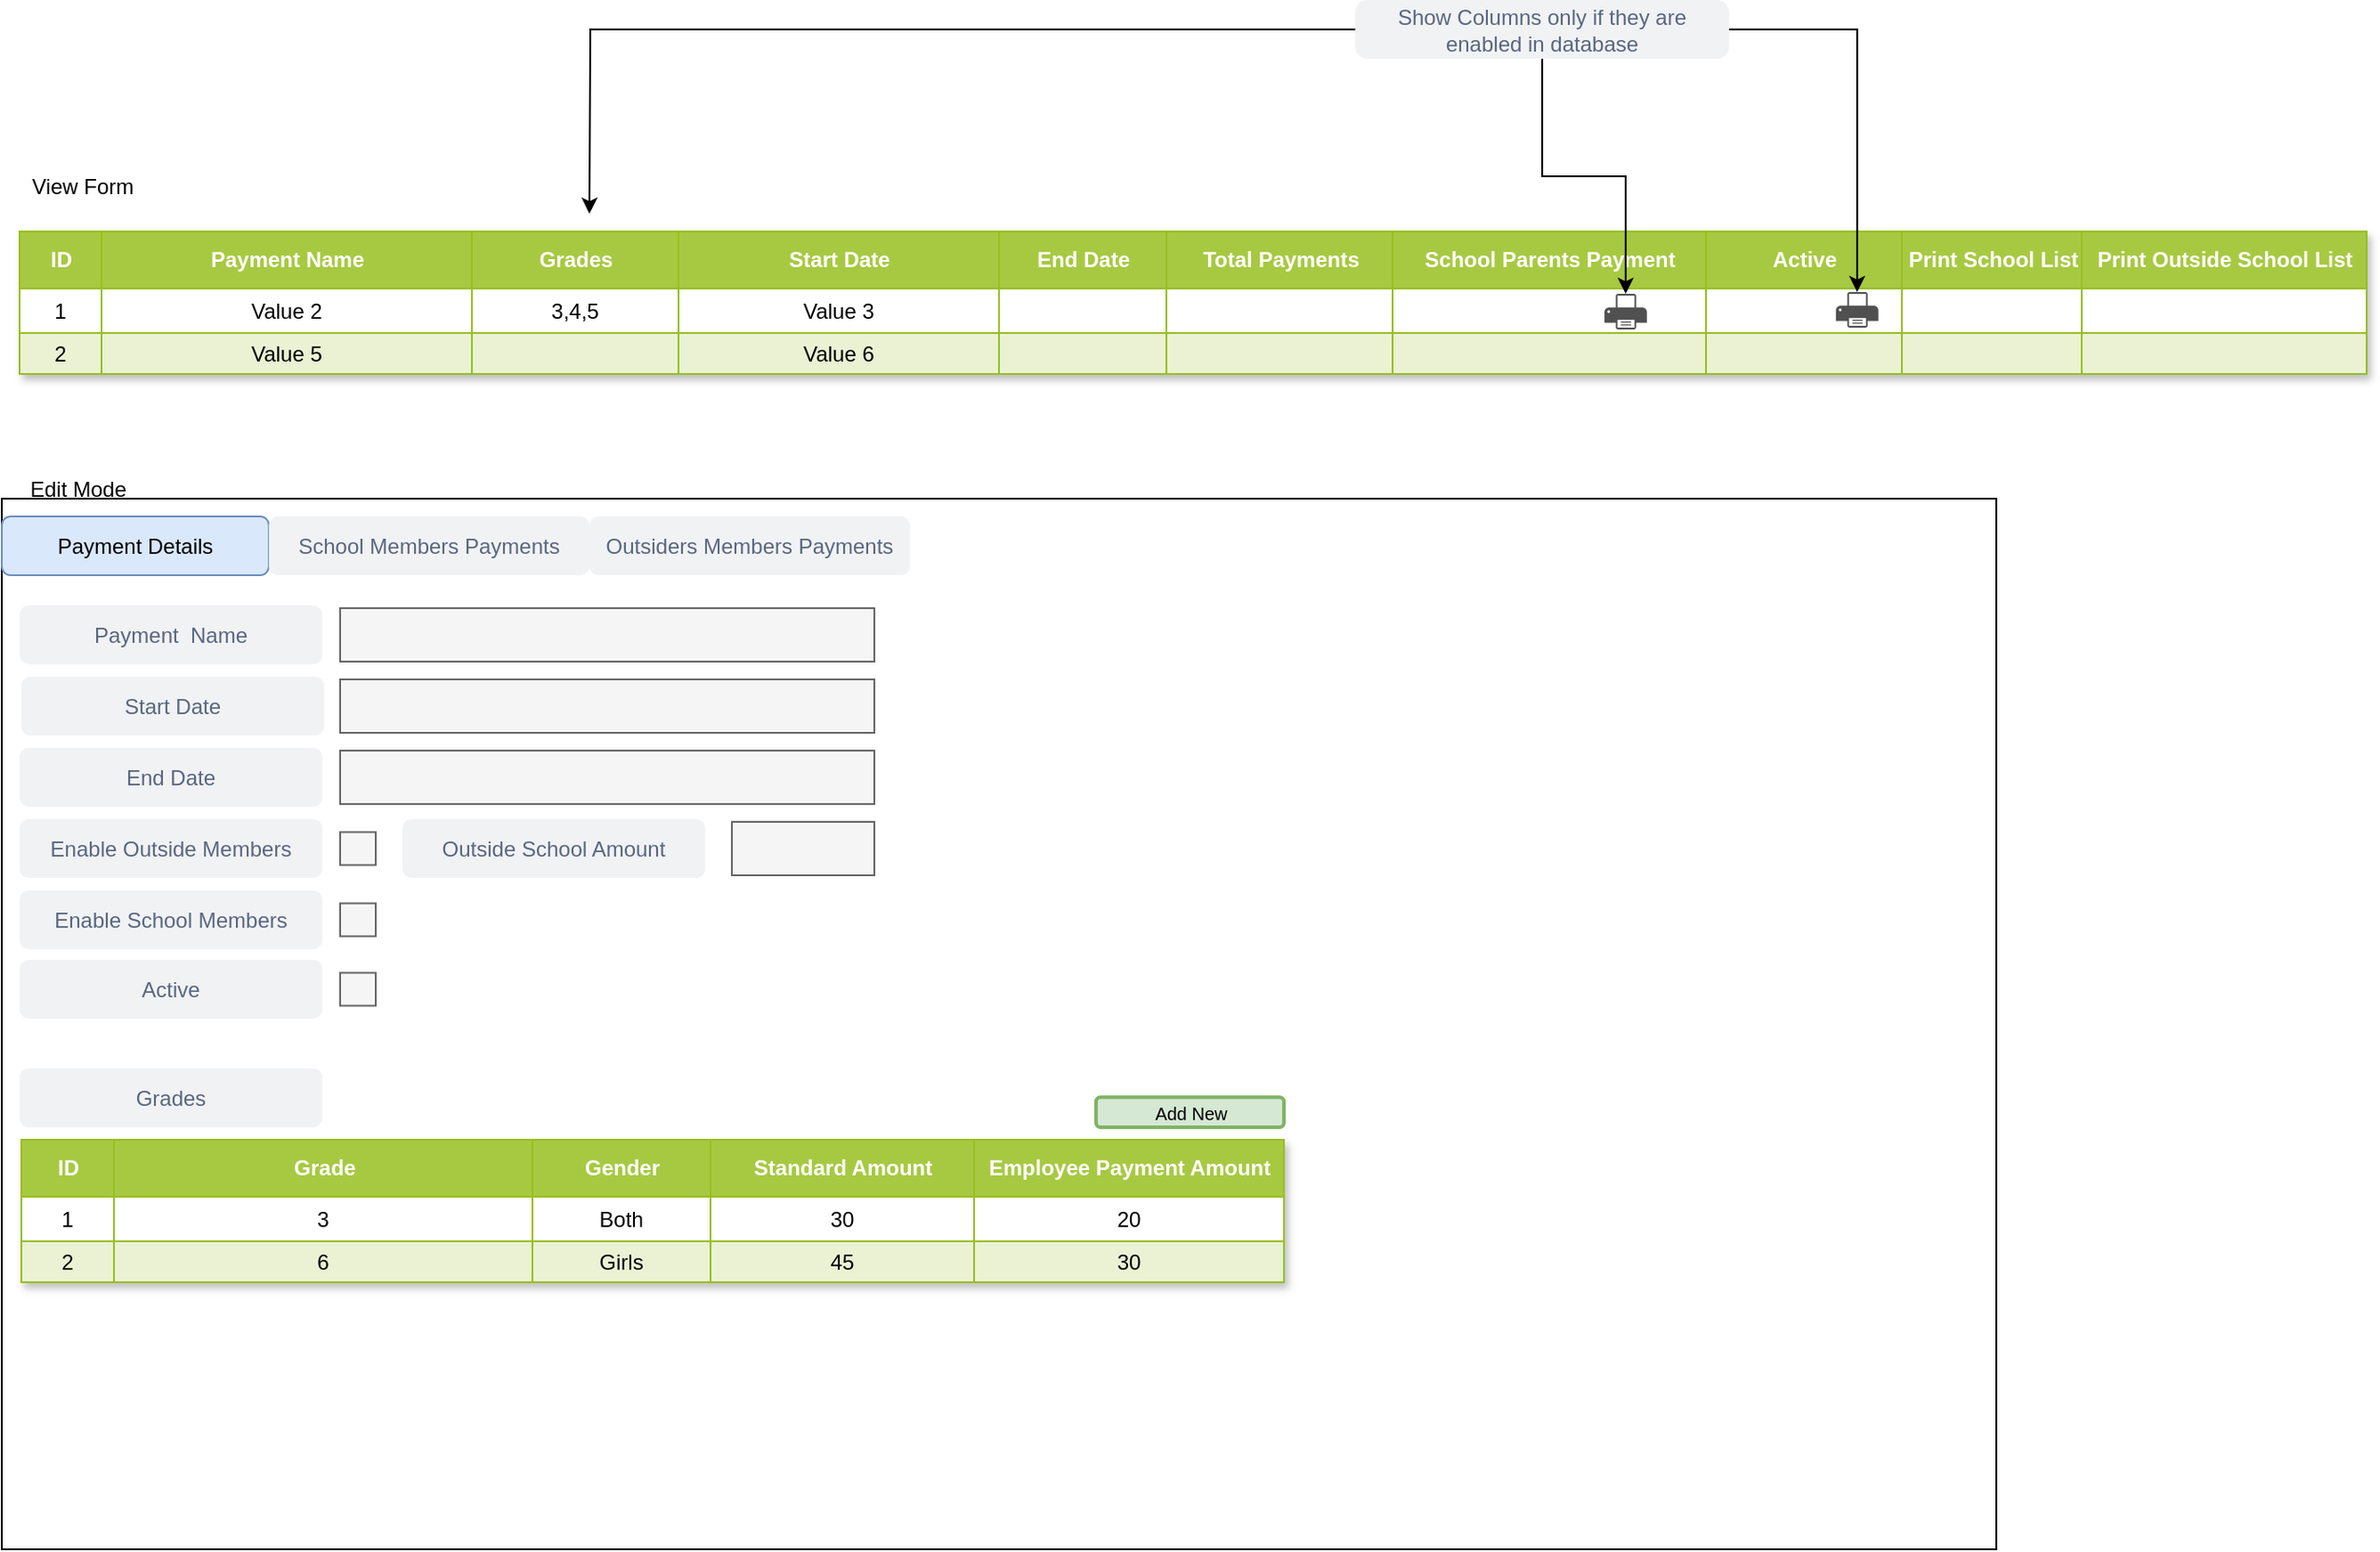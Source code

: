 <mxfile version="21.2.9" type="github">
  <diagram name="Page-1" id="6PhnfSOoUw57CcjGiwAI">
    <mxGraphModel dx="1434" dy="788" grid="1" gridSize="10" guides="1" tooltips="1" connect="1" arrows="1" fold="1" page="1" pageScale="1" pageWidth="850" pageHeight="1100" math="0" shadow="0">
      <root>
        <mxCell id="0" />
        <mxCell id="1" parent="0" />
        <mxCell id="nFzPuIVkLuBjwXfmh1af-1" value="Assets" style="childLayout=tableLayout;recursiveResize=0;strokeColor=#98bf21;fillColor=#A7C942;shadow=1;" vertex="1" parent="1">
          <mxGeometry x="40" y="200" width="1318" height="80" as="geometry" />
        </mxCell>
        <mxCell id="nFzPuIVkLuBjwXfmh1af-2" style="shape=tableRow;horizontal=0;startSize=0;swimlaneHead=0;swimlaneBody=0;top=0;left=0;bottom=0;right=0;dropTarget=0;collapsible=0;recursiveResize=0;expand=0;fontStyle=0;strokeColor=inherit;fillColor=#ffffff;" vertex="1" parent="nFzPuIVkLuBjwXfmh1af-1">
          <mxGeometry width="1318" height="32" as="geometry" />
        </mxCell>
        <mxCell id="nFzPuIVkLuBjwXfmh1af-3" value="ID" style="connectable=0;recursiveResize=0;strokeColor=inherit;fillColor=#A7C942;align=center;fontStyle=1;fontColor=#FFFFFF;html=1;" vertex="1" parent="nFzPuIVkLuBjwXfmh1af-2">
          <mxGeometry width="46" height="32" as="geometry">
            <mxRectangle width="46" height="32" as="alternateBounds" />
          </mxGeometry>
        </mxCell>
        <mxCell id="nFzPuIVkLuBjwXfmh1af-4" value="Payment Name" style="connectable=0;recursiveResize=0;strokeColor=inherit;fillColor=#A7C942;align=center;fontStyle=1;fontColor=#FFFFFF;html=1;" vertex="1" parent="nFzPuIVkLuBjwXfmh1af-2">
          <mxGeometry x="46" width="208" height="32" as="geometry">
            <mxRectangle width="208" height="32" as="alternateBounds" />
          </mxGeometry>
        </mxCell>
        <mxCell id="nFzPuIVkLuBjwXfmh1af-112" value="Grades" style="connectable=0;recursiveResize=0;strokeColor=inherit;fillColor=#A7C942;align=center;fontStyle=1;fontColor=#FFFFFF;html=1;" vertex="1" parent="nFzPuIVkLuBjwXfmh1af-2">
          <mxGeometry x="254" width="116" height="32" as="geometry">
            <mxRectangle width="116" height="32" as="alternateBounds" />
          </mxGeometry>
        </mxCell>
        <mxCell id="nFzPuIVkLuBjwXfmh1af-5" value="Start Date" style="connectable=0;recursiveResize=0;strokeColor=inherit;fillColor=#A7C942;align=center;fontStyle=1;fontColor=#FFFFFF;html=1;" vertex="1" parent="nFzPuIVkLuBjwXfmh1af-2">
          <mxGeometry x="370" width="180" height="32" as="geometry">
            <mxRectangle width="180" height="32" as="alternateBounds" />
          </mxGeometry>
        </mxCell>
        <mxCell id="nFzPuIVkLuBjwXfmh1af-22" value="End Date" style="connectable=0;recursiveResize=0;strokeColor=inherit;fillColor=#A7C942;align=center;fontStyle=1;fontColor=#FFFFFF;html=1;" vertex="1" parent="nFzPuIVkLuBjwXfmh1af-2">
          <mxGeometry x="550" width="94" height="32" as="geometry">
            <mxRectangle width="94" height="32" as="alternateBounds" />
          </mxGeometry>
        </mxCell>
        <mxCell id="nFzPuIVkLuBjwXfmh1af-37" value="Total Payments" style="connectable=0;recursiveResize=0;strokeColor=inherit;fillColor=#A7C942;align=center;fontStyle=1;fontColor=#FFFFFF;html=1;" vertex="1" parent="nFzPuIVkLuBjwXfmh1af-2">
          <mxGeometry x="644" width="127" height="32" as="geometry">
            <mxRectangle width="127" height="32" as="alternateBounds" />
          </mxGeometry>
        </mxCell>
        <mxCell id="nFzPuIVkLuBjwXfmh1af-42" value="School Parents Payment" style="connectable=0;recursiveResize=0;strokeColor=inherit;fillColor=#A7C942;align=center;fontStyle=1;fontColor=#FFFFFF;html=1;" vertex="1" parent="nFzPuIVkLuBjwXfmh1af-2">
          <mxGeometry x="771" width="176" height="32" as="geometry">
            <mxRectangle width="176" height="32" as="alternateBounds" />
          </mxGeometry>
        </mxCell>
        <mxCell id="nFzPuIVkLuBjwXfmh1af-32" value="Active" style="connectable=0;recursiveResize=0;strokeColor=inherit;fillColor=#A7C942;align=center;fontStyle=1;fontColor=#FFFFFF;html=1;" vertex="1" parent="nFzPuIVkLuBjwXfmh1af-2">
          <mxGeometry x="947" width="110" height="32" as="geometry">
            <mxRectangle width="110" height="32" as="alternateBounds" />
          </mxGeometry>
        </mxCell>
        <mxCell id="nFzPuIVkLuBjwXfmh1af-74" value="Print School List" style="connectable=0;recursiveResize=0;strokeColor=inherit;fillColor=#A7C942;align=center;fontStyle=1;fontColor=#FFFFFF;html=1;" vertex="1" parent="nFzPuIVkLuBjwXfmh1af-2">
          <mxGeometry x="1057" width="101" height="32" as="geometry">
            <mxRectangle width="101" height="32" as="alternateBounds" />
          </mxGeometry>
        </mxCell>
        <mxCell id="nFzPuIVkLuBjwXfmh1af-77" value="Print Outside School List" style="connectable=0;recursiveResize=0;strokeColor=inherit;fillColor=#A7C942;align=center;fontStyle=1;fontColor=#FFFFFF;html=1;" vertex="1" parent="nFzPuIVkLuBjwXfmh1af-2">
          <mxGeometry x="1158" width="160" height="32" as="geometry">
            <mxRectangle width="160" height="32" as="alternateBounds" />
          </mxGeometry>
        </mxCell>
        <mxCell id="nFzPuIVkLuBjwXfmh1af-6" value="" style="shape=tableRow;horizontal=0;startSize=0;swimlaneHead=0;swimlaneBody=0;top=0;left=0;bottom=0;right=0;dropTarget=0;collapsible=0;recursiveResize=0;expand=0;fontStyle=0;strokeColor=inherit;fillColor=#ffffff;" vertex="1" parent="nFzPuIVkLuBjwXfmh1af-1">
          <mxGeometry y="32" width="1318" height="25" as="geometry" />
        </mxCell>
        <mxCell id="nFzPuIVkLuBjwXfmh1af-7" value="1" style="connectable=0;recursiveResize=0;strokeColor=inherit;fillColor=inherit;align=center;whiteSpace=wrap;html=1;" vertex="1" parent="nFzPuIVkLuBjwXfmh1af-6">
          <mxGeometry width="46" height="25" as="geometry">
            <mxRectangle width="46" height="25" as="alternateBounds" />
          </mxGeometry>
        </mxCell>
        <mxCell id="nFzPuIVkLuBjwXfmh1af-8" value="Value 2" style="connectable=0;recursiveResize=0;strokeColor=inherit;fillColor=inherit;align=center;whiteSpace=wrap;html=1;" vertex="1" parent="nFzPuIVkLuBjwXfmh1af-6">
          <mxGeometry x="46" width="208" height="25" as="geometry">
            <mxRectangle width="208" height="25" as="alternateBounds" />
          </mxGeometry>
        </mxCell>
        <mxCell id="nFzPuIVkLuBjwXfmh1af-113" value="3,4,5" style="connectable=0;recursiveResize=0;strokeColor=inherit;fillColor=inherit;align=center;whiteSpace=wrap;html=1;" vertex="1" parent="nFzPuIVkLuBjwXfmh1af-6">
          <mxGeometry x="254" width="116" height="25" as="geometry">
            <mxRectangle width="116" height="25" as="alternateBounds" />
          </mxGeometry>
        </mxCell>
        <mxCell id="nFzPuIVkLuBjwXfmh1af-9" value="Value 3" style="connectable=0;recursiveResize=0;strokeColor=inherit;fillColor=inherit;align=center;whiteSpace=wrap;html=1;" vertex="1" parent="nFzPuIVkLuBjwXfmh1af-6">
          <mxGeometry x="370" width="180" height="25" as="geometry">
            <mxRectangle width="180" height="25" as="alternateBounds" />
          </mxGeometry>
        </mxCell>
        <mxCell id="nFzPuIVkLuBjwXfmh1af-23" style="connectable=0;recursiveResize=0;strokeColor=inherit;fillColor=inherit;align=center;whiteSpace=wrap;html=1;" vertex="1" parent="nFzPuIVkLuBjwXfmh1af-6">
          <mxGeometry x="550" width="94" height="25" as="geometry">
            <mxRectangle width="94" height="25" as="alternateBounds" />
          </mxGeometry>
        </mxCell>
        <mxCell id="nFzPuIVkLuBjwXfmh1af-38" style="connectable=0;recursiveResize=0;strokeColor=inherit;fillColor=inherit;align=center;whiteSpace=wrap;html=1;" vertex="1" parent="nFzPuIVkLuBjwXfmh1af-6">
          <mxGeometry x="644" width="127" height="25" as="geometry">
            <mxRectangle width="127" height="25" as="alternateBounds" />
          </mxGeometry>
        </mxCell>
        <mxCell id="nFzPuIVkLuBjwXfmh1af-43" style="connectable=0;recursiveResize=0;strokeColor=inherit;fillColor=inherit;align=center;whiteSpace=wrap;html=1;" vertex="1" parent="nFzPuIVkLuBjwXfmh1af-6">
          <mxGeometry x="771" width="176" height="25" as="geometry">
            <mxRectangle width="176" height="25" as="alternateBounds" />
          </mxGeometry>
        </mxCell>
        <mxCell id="nFzPuIVkLuBjwXfmh1af-33" style="connectable=0;recursiveResize=0;strokeColor=inherit;fillColor=inherit;align=center;whiteSpace=wrap;html=1;" vertex="1" parent="nFzPuIVkLuBjwXfmh1af-6">
          <mxGeometry x="947" width="110" height="25" as="geometry">
            <mxRectangle width="110" height="25" as="alternateBounds" />
          </mxGeometry>
        </mxCell>
        <mxCell id="nFzPuIVkLuBjwXfmh1af-75" style="connectable=0;recursiveResize=0;strokeColor=inherit;fillColor=inherit;align=center;whiteSpace=wrap;html=1;" vertex="1" parent="nFzPuIVkLuBjwXfmh1af-6">
          <mxGeometry x="1057" width="101" height="25" as="geometry">
            <mxRectangle width="101" height="25" as="alternateBounds" />
          </mxGeometry>
        </mxCell>
        <mxCell id="nFzPuIVkLuBjwXfmh1af-78" style="connectable=0;recursiveResize=0;strokeColor=inherit;fillColor=inherit;align=center;whiteSpace=wrap;html=1;" vertex="1" parent="nFzPuIVkLuBjwXfmh1af-6">
          <mxGeometry x="1158" width="160" height="25" as="geometry">
            <mxRectangle width="160" height="25" as="alternateBounds" />
          </mxGeometry>
        </mxCell>
        <mxCell id="nFzPuIVkLuBjwXfmh1af-10" value="" style="shape=tableRow;horizontal=0;startSize=0;swimlaneHead=0;swimlaneBody=0;top=0;left=0;bottom=0;right=0;dropTarget=0;collapsible=0;recursiveResize=0;expand=0;fontStyle=1;strokeColor=inherit;fillColor=#EAF2D3;" vertex="1" parent="nFzPuIVkLuBjwXfmh1af-1">
          <mxGeometry y="57" width="1318" height="23" as="geometry" />
        </mxCell>
        <mxCell id="nFzPuIVkLuBjwXfmh1af-11" value="2" style="connectable=0;recursiveResize=0;strokeColor=inherit;fillColor=inherit;whiteSpace=wrap;html=1;" vertex="1" parent="nFzPuIVkLuBjwXfmh1af-10">
          <mxGeometry width="46" height="23" as="geometry">
            <mxRectangle width="46" height="23" as="alternateBounds" />
          </mxGeometry>
        </mxCell>
        <mxCell id="nFzPuIVkLuBjwXfmh1af-12" value="Value 5" style="connectable=0;recursiveResize=0;strokeColor=inherit;fillColor=inherit;whiteSpace=wrap;html=1;" vertex="1" parent="nFzPuIVkLuBjwXfmh1af-10">
          <mxGeometry x="46" width="208" height="23" as="geometry">
            <mxRectangle width="208" height="23" as="alternateBounds" />
          </mxGeometry>
        </mxCell>
        <mxCell id="nFzPuIVkLuBjwXfmh1af-114" style="connectable=0;recursiveResize=0;strokeColor=inherit;fillColor=inherit;whiteSpace=wrap;html=1;" vertex="1" parent="nFzPuIVkLuBjwXfmh1af-10">
          <mxGeometry x="254" width="116" height="23" as="geometry">
            <mxRectangle width="116" height="23" as="alternateBounds" />
          </mxGeometry>
        </mxCell>
        <mxCell id="nFzPuIVkLuBjwXfmh1af-13" value="Value 6" style="connectable=0;recursiveResize=0;strokeColor=inherit;fillColor=inherit;whiteSpace=wrap;html=1;" vertex="1" parent="nFzPuIVkLuBjwXfmh1af-10">
          <mxGeometry x="370" width="180" height="23" as="geometry">
            <mxRectangle width="180" height="23" as="alternateBounds" />
          </mxGeometry>
        </mxCell>
        <mxCell id="nFzPuIVkLuBjwXfmh1af-24" style="connectable=0;recursiveResize=0;strokeColor=inherit;fillColor=inherit;whiteSpace=wrap;html=1;" vertex="1" parent="nFzPuIVkLuBjwXfmh1af-10">
          <mxGeometry x="550" width="94" height="23" as="geometry">
            <mxRectangle width="94" height="23" as="alternateBounds" />
          </mxGeometry>
        </mxCell>
        <mxCell id="nFzPuIVkLuBjwXfmh1af-39" style="connectable=0;recursiveResize=0;strokeColor=inherit;fillColor=inherit;whiteSpace=wrap;html=1;" vertex="1" parent="nFzPuIVkLuBjwXfmh1af-10">
          <mxGeometry x="644" width="127" height="23" as="geometry">
            <mxRectangle width="127" height="23" as="alternateBounds" />
          </mxGeometry>
        </mxCell>
        <mxCell id="nFzPuIVkLuBjwXfmh1af-44" style="connectable=0;recursiveResize=0;strokeColor=inherit;fillColor=inherit;whiteSpace=wrap;html=1;" vertex="1" parent="nFzPuIVkLuBjwXfmh1af-10">
          <mxGeometry x="771" width="176" height="23" as="geometry">
            <mxRectangle width="176" height="23" as="alternateBounds" />
          </mxGeometry>
        </mxCell>
        <mxCell id="nFzPuIVkLuBjwXfmh1af-34" style="connectable=0;recursiveResize=0;strokeColor=inherit;fillColor=inherit;whiteSpace=wrap;html=1;" vertex="1" parent="nFzPuIVkLuBjwXfmh1af-10">
          <mxGeometry x="947" width="110" height="23" as="geometry">
            <mxRectangle width="110" height="23" as="alternateBounds" />
          </mxGeometry>
        </mxCell>
        <mxCell id="nFzPuIVkLuBjwXfmh1af-76" style="connectable=0;recursiveResize=0;strokeColor=inherit;fillColor=inherit;whiteSpace=wrap;html=1;" vertex="1" parent="nFzPuIVkLuBjwXfmh1af-10">
          <mxGeometry x="1057" width="101" height="23" as="geometry">
            <mxRectangle width="101" height="23" as="alternateBounds" />
          </mxGeometry>
        </mxCell>
        <mxCell id="nFzPuIVkLuBjwXfmh1af-79" style="connectable=0;recursiveResize=0;strokeColor=inherit;fillColor=inherit;whiteSpace=wrap;html=1;" vertex="1" parent="nFzPuIVkLuBjwXfmh1af-10">
          <mxGeometry x="1158" width="160" height="23" as="geometry">
            <mxRectangle width="160" height="23" as="alternateBounds" />
          </mxGeometry>
        </mxCell>
        <mxCell id="nFzPuIVkLuBjwXfmh1af-72" value="View Form" style="text;strokeColor=none;fillColor=none;align=left;verticalAlign=middle;spacingLeft=4;spacingRight=4;overflow=hidden;points=[[0,0.5],[1,0.5]];portConstraint=eastwest;rotatable=0;whiteSpace=wrap;html=1;" vertex="1" parent="1">
          <mxGeometry x="41" y="160" width="80" height="30" as="geometry" />
        </mxCell>
        <mxCell id="nFzPuIVkLuBjwXfmh1af-73" value="Edit Mode" style="text;strokeColor=none;fillColor=none;align=left;verticalAlign=middle;spacingLeft=4;spacingRight=4;overflow=hidden;points=[[0,0.5],[1,0.5]];portConstraint=eastwest;rotatable=0;whiteSpace=wrap;html=1;" vertex="1" parent="1">
          <mxGeometry x="40" y="330" width="80" height="30" as="geometry" />
        </mxCell>
        <mxCell id="nFzPuIVkLuBjwXfmh1af-80" value="" style="sketch=0;pointerEvents=1;shadow=0;dashed=0;html=1;strokeColor=none;fillColor=#505050;labelPosition=center;verticalLabelPosition=bottom;verticalAlign=top;outlineConnect=0;align=center;shape=mxgraph.office.devices.printer;" vertex="1" parent="1">
          <mxGeometry x="930" y="235" width="23.83" height="20" as="geometry" />
        </mxCell>
        <mxCell id="nFzPuIVkLuBjwXfmh1af-81" value="" style="sketch=0;pointerEvents=1;shadow=0;dashed=0;html=1;strokeColor=none;fillColor=#505050;labelPosition=center;verticalLabelPosition=bottom;verticalAlign=top;outlineConnect=0;align=center;shape=mxgraph.office.devices.printer;" vertex="1" parent="1">
          <mxGeometry x="1060" y="234" width="23.83" height="20" as="geometry" />
        </mxCell>
        <mxCell id="nFzPuIVkLuBjwXfmh1af-84" value="" style="edgeStyle=orthogonalEdgeStyle;rounded=0;orthogonalLoop=1;jettySize=auto;html=1;" edge="1" parent="1" source="nFzPuIVkLuBjwXfmh1af-82" target="nFzPuIVkLuBjwXfmh1af-81">
          <mxGeometry relative="1" as="geometry" />
        </mxCell>
        <mxCell id="nFzPuIVkLuBjwXfmh1af-85" value="" style="edgeStyle=orthogonalEdgeStyle;rounded=0;orthogonalLoop=1;jettySize=auto;html=1;" edge="1" parent="1" source="nFzPuIVkLuBjwXfmh1af-82" target="nFzPuIVkLuBjwXfmh1af-80">
          <mxGeometry relative="1" as="geometry" />
        </mxCell>
        <mxCell id="nFzPuIVkLuBjwXfmh1af-118" value="" style="edgeStyle=orthogonalEdgeStyle;rounded=0;orthogonalLoop=1;jettySize=auto;html=1;" edge="1" parent="1" source="nFzPuIVkLuBjwXfmh1af-82">
          <mxGeometry relative="1" as="geometry">
            <mxPoint x="360" y="190" as="targetPoint" />
          </mxGeometry>
        </mxCell>
        <mxCell id="nFzPuIVkLuBjwXfmh1af-82" value="Show Columns only if they are enabled in database" style="rounded=1;align=center;fillColor=#F1F2F4;strokeColor=none;html=1;whiteSpace=wrap;fontColor=#596780;fontSize=12;arcSize=21;" vertex="1" parent="1">
          <mxGeometry x="790" y="70" width="210" height="33" as="geometry" />
        </mxCell>
        <mxCell id="nFzPuIVkLuBjwXfmh1af-87" value="" style="rounded=0;whiteSpace=wrap;html=1;" vertex="1" parent="1">
          <mxGeometry x="30" y="350" width="1120" height="590" as="geometry" />
        </mxCell>
        <mxCell id="nFzPuIVkLuBjwXfmh1af-88" value="Payment Details" style="rounded=1;align=center;fillColor=#dae8fc;strokeColor=#6c8ebf;html=1;whiteSpace=wrap;fontSize=12" vertex="1" parent="1">
          <mxGeometry x="30" y="360" width="150" height="33" as="geometry" />
        </mxCell>
        <mxCell id="nFzPuIVkLuBjwXfmh1af-89" value="School Members Payments" style="rounded=1;align=center;fillColor=#F1F2F4;strokeColor=none;html=1;whiteSpace=wrap;fontColor=#596780;fontSize=12" vertex="1" parent="1">
          <mxGeometry x="180" y="360" width="180" height="33" as="geometry" />
        </mxCell>
        <mxCell id="nFzPuIVkLuBjwXfmh1af-90" value="Payment&amp;nbsp; Name" style="rounded=1;align=center;fillColor=#F1F2F4;strokeColor=none;html=1;whiteSpace=wrap;fontColor=#596780;fontSize=12" vertex="1" parent="1">
          <mxGeometry x="40" y="410" width="170" height="33" as="geometry" />
        </mxCell>
        <mxCell id="nFzPuIVkLuBjwXfmh1af-91" value="Outsiders Members Payments" style="rounded=1;align=center;fillColor=#F1F2F4;strokeColor=none;html=1;whiteSpace=wrap;fontColor=#596780;fontSize=12" vertex="1" parent="1">
          <mxGeometry x="360" y="360" width="180" height="33" as="geometry" />
        </mxCell>
        <mxCell id="nFzPuIVkLuBjwXfmh1af-92" value="Start Date" style="rounded=1;align=center;fillColor=#F1F2F4;strokeColor=none;html=1;whiteSpace=wrap;fontColor=#596780;fontSize=12" vertex="1" parent="1">
          <mxGeometry x="41" y="450" width="170" height="33" as="geometry" />
        </mxCell>
        <mxCell id="nFzPuIVkLuBjwXfmh1af-93" value="End Date" style="rounded=1;align=center;fillColor=#F1F2F4;strokeColor=none;html=1;whiteSpace=wrap;fontColor=#596780;fontSize=12" vertex="1" parent="1">
          <mxGeometry x="40" y="490" width="170" height="33" as="geometry" />
        </mxCell>
        <mxCell id="nFzPuIVkLuBjwXfmh1af-95" value="Enable Outside Members" style="rounded=1;align=center;fillColor=#F1F2F4;strokeColor=none;html=1;whiteSpace=wrap;fontColor=#596780;fontSize=12" vertex="1" parent="1">
          <mxGeometry x="40" y="530" width="170" height="33" as="geometry" />
        </mxCell>
        <mxCell id="nFzPuIVkLuBjwXfmh1af-96" value="Enable School Members" style="rounded=1;align=center;fillColor=#F1F2F4;strokeColor=none;html=1;whiteSpace=wrap;fontColor=#596780;fontSize=12" vertex="1" parent="1">
          <mxGeometry x="40" y="570" width="170" height="33" as="geometry" />
        </mxCell>
        <mxCell id="nFzPuIVkLuBjwXfmh1af-97" value="Active" style="rounded=1;align=center;fillColor=#F1F2F4;strokeColor=none;html=1;whiteSpace=wrap;fontColor=#596780;fontSize=12" vertex="1" parent="1">
          <mxGeometry x="40" y="609" width="170" height="33" as="geometry" />
        </mxCell>
        <mxCell id="nFzPuIVkLuBjwXfmh1af-98" value="" style="rounded=0;whiteSpace=wrap;html=1;fillColor=#f5f5f5;fontColor=#333333;strokeColor=#666666;" vertex="1" parent="1">
          <mxGeometry x="220" y="411.5" width="300" height="30" as="geometry" />
        </mxCell>
        <mxCell id="nFzPuIVkLuBjwXfmh1af-99" value="" style="rounded=0;whiteSpace=wrap;html=1;fillColor=#f5f5f5;fontColor=#333333;strokeColor=#666666;" vertex="1" parent="1">
          <mxGeometry x="220" y="451.5" width="300" height="30" as="geometry" />
        </mxCell>
        <mxCell id="nFzPuIVkLuBjwXfmh1af-100" value="" style="rounded=0;whiteSpace=wrap;html=1;fillColor=#f5f5f5;fontColor=#333333;strokeColor=#666666;" vertex="1" parent="1">
          <mxGeometry x="220" y="491.5" width="300" height="30" as="geometry" />
        </mxCell>
        <mxCell id="nFzPuIVkLuBjwXfmh1af-101" value="" style="rounded=0;whiteSpace=wrap;html=1;fillColor=#f5f5f5;fontColor=#333333;strokeColor=#666666;" vertex="1" parent="1">
          <mxGeometry x="220" y="537.25" width="20" height="18.5" as="geometry" />
        </mxCell>
        <mxCell id="nFzPuIVkLuBjwXfmh1af-102" value="" style="rounded=0;whiteSpace=wrap;html=1;fillColor=#f5f5f5;fontColor=#333333;strokeColor=#666666;" vertex="1" parent="1">
          <mxGeometry x="220" y="577.25" width="20" height="18.5" as="geometry" />
        </mxCell>
        <mxCell id="nFzPuIVkLuBjwXfmh1af-103" value="" style="rounded=0;whiteSpace=wrap;html=1;fillColor=#f5f5f5;fontColor=#333333;strokeColor=#666666;" vertex="1" parent="1">
          <mxGeometry x="220" y="616.25" width="20" height="18.5" as="geometry" />
        </mxCell>
        <mxCell id="nFzPuIVkLuBjwXfmh1af-104" value="Outside School Amount" style="rounded=1;align=center;fillColor=#F1F2F4;strokeColor=none;html=1;whiteSpace=wrap;fontColor=#596780;fontSize=12" vertex="1" parent="1">
          <mxGeometry x="255" y="530" width="170" height="33" as="geometry" />
        </mxCell>
        <mxCell id="nFzPuIVkLuBjwXfmh1af-105" value="" style="rounded=0;whiteSpace=wrap;html=1;fillColor=#f5f5f5;fontColor=#333333;strokeColor=#666666;" vertex="1" parent="1">
          <mxGeometry x="440" y="531.5" width="80" height="30" as="geometry" />
        </mxCell>
        <mxCell id="nFzPuIVkLuBjwXfmh1af-47" value="Assets" style="childLayout=tableLayout;recursiveResize=0;strokeColor=#98bf21;fillColor=#A7C942;shadow=1;" vertex="1" parent="1">
          <mxGeometry x="41" y="710" width="709" height="80" as="geometry" />
        </mxCell>
        <mxCell id="nFzPuIVkLuBjwXfmh1af-48" style="shape=tableRow;horizontal=0;startSize=0;swimlaneHead=0;swimlaneBody=0;top=0;left=0;bottom=0;right=0;dropTarget=0;collapsible=0;recursiveResize=0;expand=0;fontStyle=0;strokeColor=inherit;fillColor=#ffffff;" vertex="1" parent="nFzPuIVkLuBjwXfmh1af-47">
          <mxGeometry width="709" height="32" as="geometry" />
        </mxCell>
        <mxCell id="nFzPuIVkLuBjwXfmh1af-49" value="ID" style="connectable=0;recursiveResize=0;strokeColor=inherit;fillColor=#A7C942;align=center;fontStyle=1;fontColor=#FFFFFF;html=1;" vertex="1" parent="nFzPuIVkLuBjwXfmh1af-48">
          <mxGeometry width="52" height="32" as="geometry">
            <mxRectangle width="52" height="32" as="alternateBounds" />
          </mxGeometry>
        </mxCell>
        <mxCell id="nFzPuIVkLuBjwXfmh1af-50" value="Grade" style="connectable=0;recursiveResize=0;strokeColor=inherit;fillColor=#A7C942;align=center;fontStyle=1;fontColor=#FFFFFF;html=1;" vertex="1" parent="nFzPuIVkLuBjwXfmh1af-48">
          <mxGeometry x="52" width="235" height="32" as="geometry">
            <mxRectangle width="235" height="32" as="alternateBounds" />
          </mxGeometry>
        </mxCell>
        <mxCell id="nFzPuIVkLuBjwXfmh1af-51" value="Gender" style="connectable=0;recursiveResize=0;strokeColor=inherit;fillColor=#A7C942;align=center;fontStyle=1;fontColor=#FFFFFF;html=1;" vertex="1" parent="nFzPuIVkLuBjwXfmh1af-48">
          <mxGeometry x="287" width="100" height="32" as="geometry">
            <mxRectangle width="100" height="32" as="alternateBounds" />
          </mxGeometry>
        </mxCell>
        <mxCell id="nFzPuIVkLuBjwXfmh1af-52" value="Standard Amount" style="connectable=0;recursiveResize=0;strokeColor=inherit;fillColor=#A7C942;align=center;fontStyle=1;fontColor=#FFFFFF;html=1;" vertex="1" parent="nFzPuIVkLuBjwXfmh1af-48">
          <mxGeometry x="387" width="148" height="32" as="geometry">
            <mxRectangle width="148" height="32" as="alternateBounds" />
          </mxGeometry>
        </mxCell>
        <mxCell id="nFzPuIVkLuBjwXfmh1af-53" value="Employee Payment Amount" style="connectable=0;recursiveResize=0;strokeColor=inherit;fillColor=#A7C942;align=center;fontStyle=1;fontColor=#FFFFFF;html=1;" vertex="1" parent="nFzPuIVkLuBjwXfmh1af-48">
          <mxGeometry x="535" width="174" height="32" as="geometry">
            <mxRectangle width="174" height="32" as="alternateBounds" />
          </mxGeometry>
        </mxCell>
        <mxCell id="nFzPuIVkLuBjwXfmh1af-56" value="" style="shape=tableRow;horizontal=0;startSize=0;swimlaneHead=0;swimlaneBody=0;top=0;left=0;bottom=0;right=0;dropTarget=0;collapsible=0;recursiveResize=0;expand=0;fontStyle=0;strokeColor=inherit;fillColor=#ffffff;" vertex="1" parent="nFzPuIVkLuBjwXfmh1af-47">
          <mxGeometry y="32" width="709" height="25" as="geometry" />
        </mxCell>
        <mxCell id="nFzPuIVkLuBjwXfmh1af-57" value="1" style="connectable=0;recursiveResize=0;strokeColor=inherit;fillColor=inherit;align=center;whiteSpace=wrap;html=1;" vertex="1" parent="nFzPuIVkLuBjwXfmh1af-56">
          <mxGeometry width="52" height="25" as="geometry">
            <mxRectangle width="52" height="25" as="alternateBounds" />
          </mxGeometry>
        </mxCell>
        <mxCell id="nFzPuIVkLuBjwXfmh1af-58" value="3" style="connectable=0;recursiveResize=0;strokeColor=inherit;fillColor=inherit;align=center;whiteSpace=wrap;html=1;" vertex="1" parent="nFzPuIVkLuBjwXfmh1af-56">
          <mxGeometry x="52" width="235" height="25" as="geometry">
            <mxRectangle width="235" height="25" as="alternateBounds" />
          </mxGeometry>
        </mxCell>
        <mxCell id="nFzPuIVkLuBjwXfmh1af-59" value="Both" style="connectable=0;recursiveResize=0;strokeColor=inherit;fillColor=inherit;align=center;whiteSpace=wrap;html=1;" vertex="1" parent="nFzPuIVkLuBjwXfmh1af-56">
          <mxGeometry x="287" width="100" height="25" as="geometry">
            <mxRectangle width="100" height="25" as="alternateBounds" />
          </mxGeometry>
        </mxCell>
        <mxCell id="nFzPuIVkLuBjwXfmh1af-60" value="30" style="connectable=0;recursiveResize=0;strokeColor=inherit;fillColor=inherit;align=center;whiteSpace=wrap;html=1;" vertex="1" parent="nFzPuIVkLuBjwXfmh1af-56">
          <mxGeometry x="387" width="148" height="25" as="geometry">
            <mxRectangle width="148" height="25" as="alternateBounds" />
          </mxGeometry>
        </mxCell>
        <mxCell id="nFzPuIVkLuBjwXfmh1af-61" value="20" style="connectable=0;recursiveResize=0;strokeColor=inherit;fillColor=inherit;align=center;whiteSpace=wrap;html=1;" vertex="1" parent="nFzPuIVkLuBjwXfmh1af-56">
          <mxGeometry x="535" width="174" height="25" as="geometry">
            <mxRectangle width="174" height="25" as="alternateBounds" />
          </mxGeometry>
        </mxCell>
        <mxCell id="nFzPuIVkLuBjwXfmh1af-64" value="" style="shape=tableRow;horizontal=0;startSize=0;swimlaneHead=0;swimlaneBody=0;top=0;left=0;bottom=0;right=0;dropTarget=0;collapsible=0;recursiveResize=0;expand=0;fontStyle=1;strokeColor=inherit;fillColor=#EAF2D3;" vertex="1" parent="nFzPuIVkLuBjwXfmh1af-47">
          <mxGeometry y="57" width="709" height="23" as="geometry" />
        </mxCell>
        <mxCell id="nFzPuIVkLuBjwXfmh1af-65" value="2" style="connectable=0;recursiveResize=0;strokeColor=inherit;fillColor=inherit;whiteSpace=wrap;html=1;" vertex="1" parent="nFzPuIVkLuBjwXfmh1af-64">
          <mxGeometry width="52" height="23" as="geometry">
            <mxRectangle width="52" height="23" as="alternateBounds" />
          </mxGeometry>
        </mxCell>
        <mxCell id="nFzPuIVkLuBjwXfmh1af-66" value="6" style="connectable=0;recursiveResize=0;strokeColor=inherit;fillColor=inherit;whiteSpace=wrap;html=1;" vertex="1" parent="nFzPuIVkLuBjwXfmh1af-64">
          <mxGeometry x="52" width="235" height="23" as="geometry">
            <mxRectangle width="235" height="23" as="alternateBounds" />
          </mxGeometry>
        </mxCell>
        <mxCell id="nFzPuIVkLuBjwXfmh1af-67" value="Girls" style="connectable=0;recursiveResize=0;strokeColor=inherit;fillColor=inherit;whiteSpace=wrap;html=1;" vertex="1" parent="nFzPuIVkLuBjwXfmh1af-64">
          <mxGeometry x="287" width="100" height="23" as="geometry">
            <mxRectangle width="100" height="23" as="alternateBounds" />
          </mxGeometry>
        </mxCell>
        <mxCell id="nFzPuIVkLuBjwXfmh1af-68" value="45" style="connectable=0;recursiveResize=0;strokeColor=inherit;fillColor=inherit;whiteSpace=wrap;html=1;" vertex="1" parent="nFzPuIVkLuBjwXfmh1af-64">
          <mxGeometry x="387" width="148" height="23" as="geometry">
            <mxRectangle width="148" height="23" as="alternateBounds" />
          </mxGeometry>
        </mxCell>
        <mxCell id="nFzPuIVkLuBjwXfmh1af-69" value="30" style="connectable=0;recursiveResize=0;strokeColor=inherit;fillColor=inherit;whiteSpace=wrap;html=1;" vertex="1" parent="nFzPuIVkLuBjwXfmh1af-64">
          <mxGeometry x="535" width="174" height="23" as="geometry">
            <mxRectangle width="174" height="23" as="alternateBounds" />
          </mxGeometry>
        </mxCell>
        <mxCell id="nFzPuIVkLuBjwXfmh1af-106" value="Grades" style="rounded=1;align=center;fillColor=#F1F2F4;strokeColor=none;html=1;whiteSpace=wrap;fontColor=#596780;fontSize=12" vertex="1" parent="1">
          <mxGeometry x="40" y="670" width="170" height="33" as="geometry" />
        </mxCell>
        <mxCell id="nFzPuIVkLuBjwXfmh1af-107" value="Add New" style="rounded=1;html=1;shadow=0;dashed=0;whiteSpace=wrap;fontSize=10;fillColor=#d5e8d4;align=center;strokeColor=#82b366;strokeWidth=2;" vertex="1" parent="1">
          <mxGeometry x="644.5" y="686.12" width="105.5" height="16.88" as="geometry" />
        </mxCell>
      </root>
    </mxGraphModel>
  </diagram>
</mxfile>
